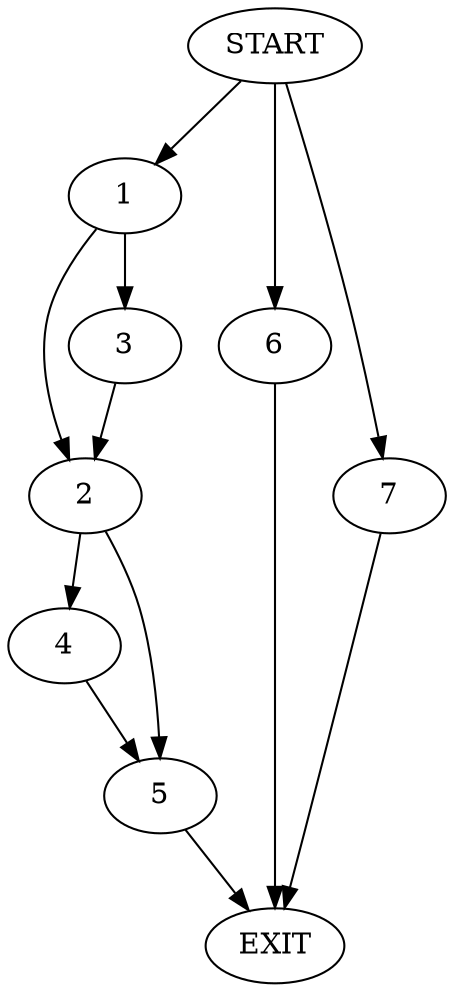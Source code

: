 digraph {
0 [label="START"]
8 [label="EXIT"]
0 -> 1
1 -> 2
1 -> 3
2 -> 4
2 -> 5
3 -> 2
0 -> 6
6 -> 8
4 -> 5
5 -> 8
0 -> 7
7 -> 8
}
